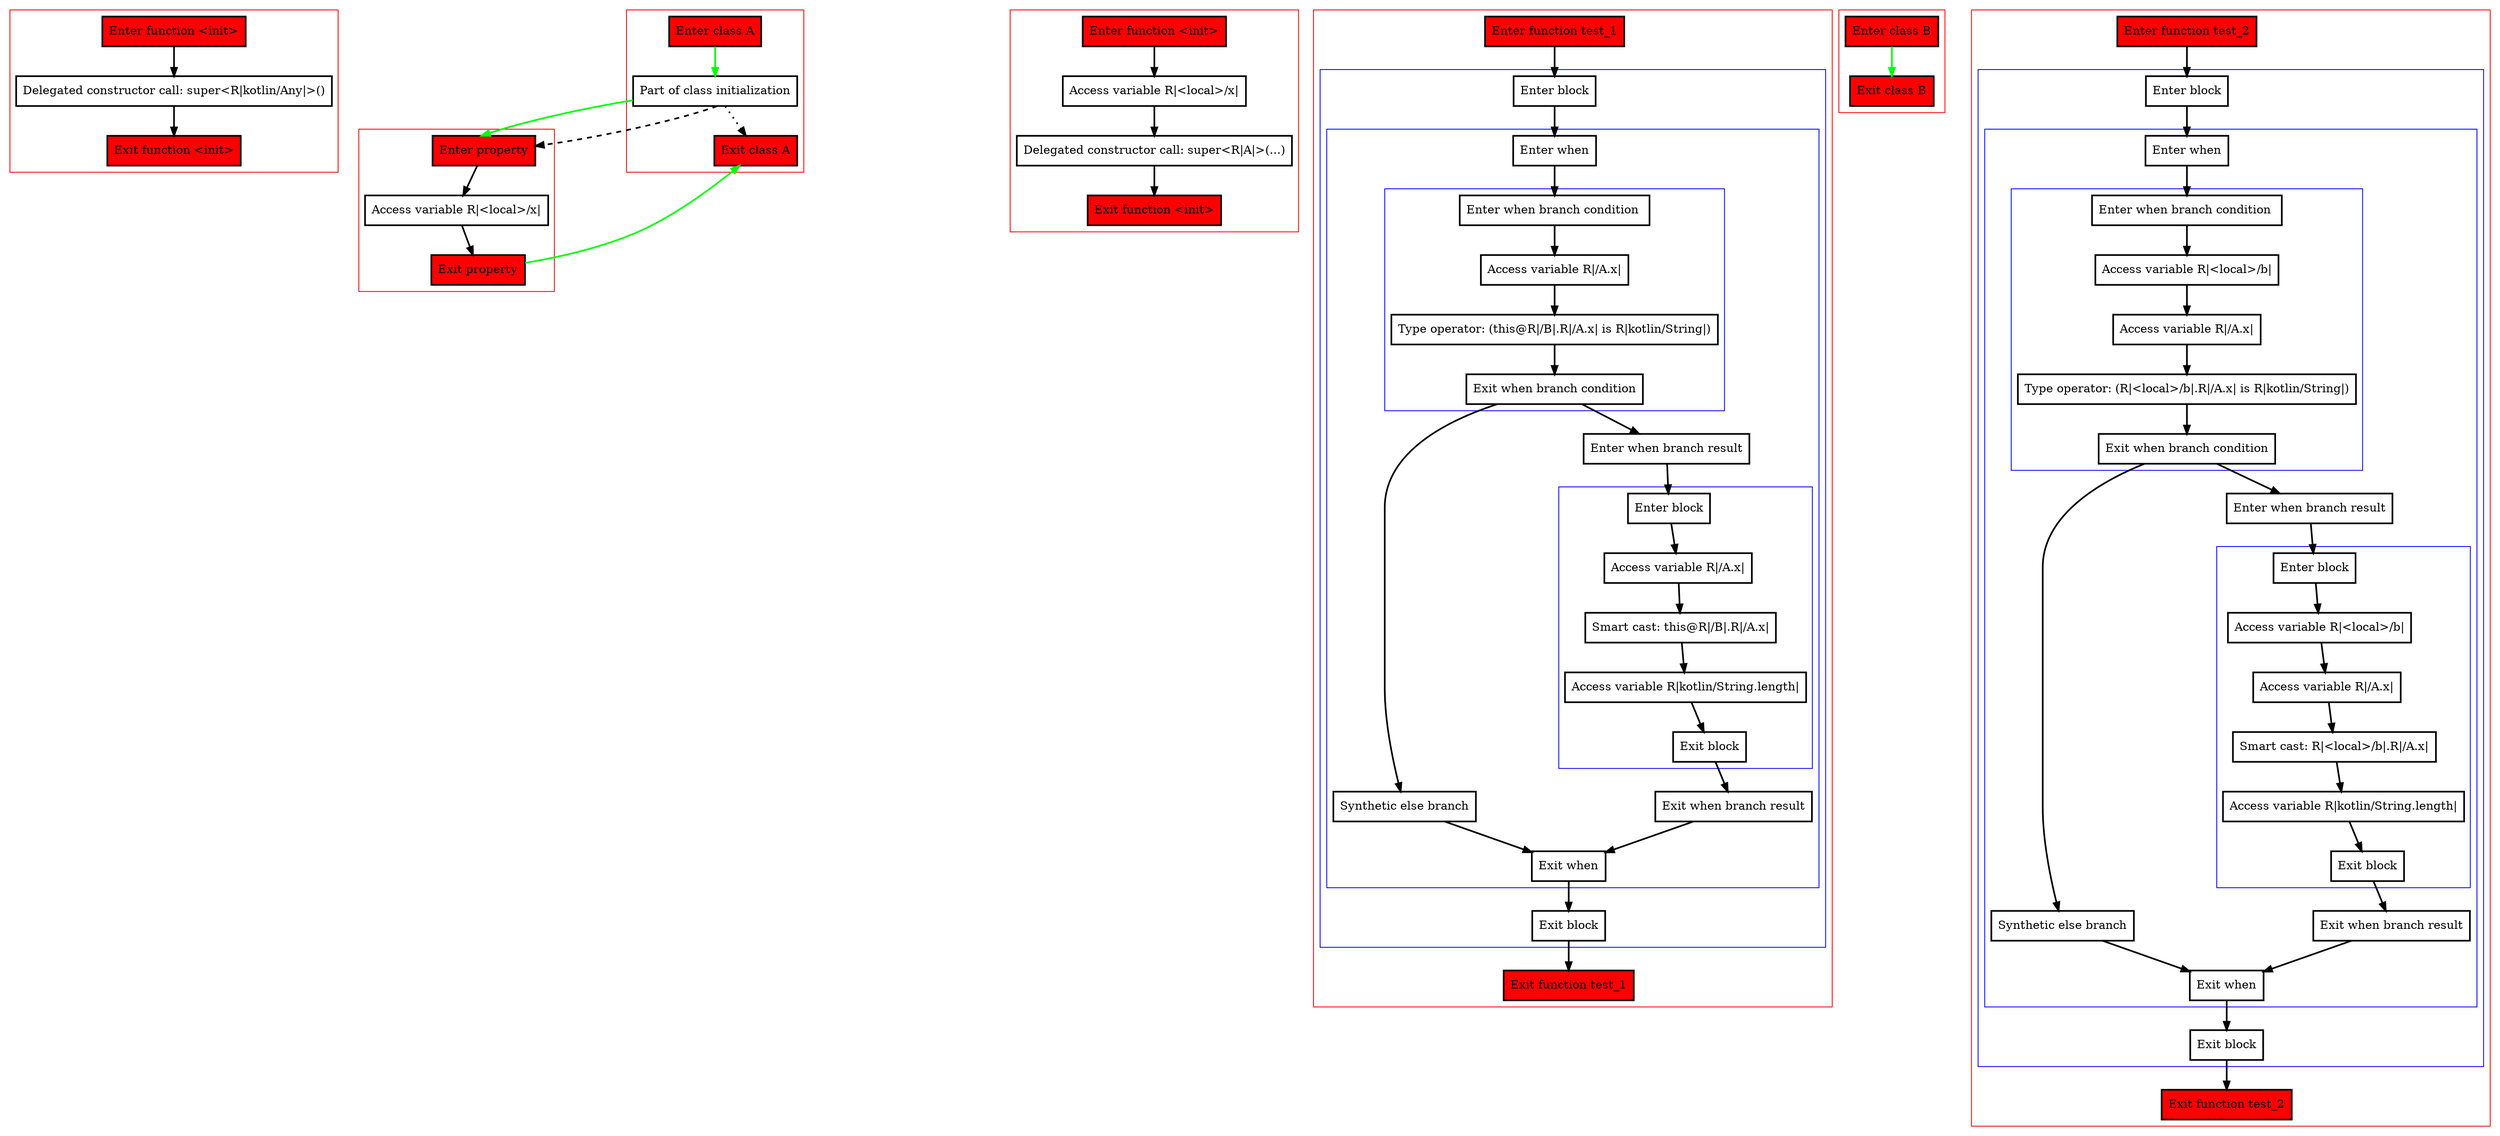 digraph overridenOpenVal_kt {
    graph [nodesep=3]
    node [shape=box penwidth=2]
    edge [penwidth=2]

    subgraph cluster_0 {
        color=red
        0 [label="Enter function <init>" style="filled" fillcolor=red];
        1 [label="Delegated constructor call: super<R|kotlin/Any|>()"];
        2 [label="Exit function <init>" style="filled" fillcolor=red];
    }
    0 -> {1};
    1 -> {2};

    subgraph cluster_1 {
        color=red
        3 [label="Enter property" style="filled" fillcolor=red];
        4 [label="Access variable R|<local>/x|"];
        5 [label="Exit property" style="filled" fillcolor=red];
    }
    3 -> {4};
    4 -> {5};
    5 -> {8} [color=green];

    subgraph cluster_2 {
        color=red
        6 [label="Enter class A" style="filled" fillcolor=red];
        7 [label="Part of class initialization"];
        8 [label="Exit class A" style="filled" fillcolor=red];
    }
    6 -> {7} [color=green];
    7 -> {8} [style=dotted];
    7 -> {3} [color=green];
    7 -> {3} [style=dashed];

    subgraph cluster_3 {
        color=red
        9 [label="Enter function <init>" style="filled" fillcolor=red];
        10 [label="Access variable R|<local>/x|"];
        11 [label="Delegated constructor call: super<R|A|>(...)"];
        12 [label="Exit function <init>" style="filled" fillcolor=red];
    }
    9 -> {10};
    10 -> {11};
    11 -> {12};

    subgraph cluster_4 {
        color=red
        13 [label="Enter function test_1" style="filled" fillcolor=red];
        subgraph cluster_5 {
            color=blue
            14 [label="Enter block"];
            subgraph cluster_6 {
                color=blue
                15 [label="Enter when"];
                subgraph cluster_7 {
                    color=blue
                    16 [label="Enter when branch condition "];
                    17 [label="Access variable R|/A.x|"];
                    18 [label="Type operator: (this@R|/B|.R|/A.x| is R|kotlin/String|)"];
                    19 [label="Exit when branch condition"];
                }
                20 [label="Synthetic else branch"];
                21 [label="Enter when branch result"];
                subgraph cluster_8 {
                    color=blue
                    22 [label="Enter block"];
                    23 [label="Access variable R|/A.x|"];
                    24 [label="Smart cast: this@R|/B|.R|/A.x|"];
                    25 [label="Access variable R|kotlin/String.length|"];
                    26 [label="Exit block"];
                }
                27 [label="Exit when branch result"];
                28 [label="Exit when"];
            }
            29 [label="Exit block"];
        }
        30 [label="Exit function test_1" style="filled" fillcolor=red];
    }
    13 -> {14};
    14 -> {15};
    15 -> {16};
    16 -> {17};
    17 -> {18};
    18 -> {19};
    19 -> {21 20};
    20 -> {28};
    21 -> {22};
    22 -> {23};
    23 -> {24};
    24 -> {25};
    25 -> {26};
    26 -> {27};
    27 -> {28};
    28 -> {29};
    29 -> {30};

    subgraph cluster_9 {
        color=red
        31 [label="Enter class B" style="filled" fillcolor=red];
        32 [label="Exit class B" style="filled" fillcolor=red];
    }
    31 -> {32} [color=green];

    subgraph cluster_10 {
        color=red
        33 [label="Enter function test_2" style="filled" fillcolor=red];
        subgraph cluster_11 {
            color=blue
            34 [label="Enter block"];
            subgraph cluster_12 {
                color=blue
                35 [label="Enter when"];
                subgraph cluster_13 {
                    color=blue
                    36 [label="Enter when branch condition "];
                    37 [label="Access variable R|<local>/b|"];
                    38 [label="Access variable R|/A.x|"];
                    39 [label="Type operator: (R|<local>/b|.R|/A.x| is R|kotlin/String|)"];
                    40 [label="Exit when branch condition"];
                }
                41 [label="Synthetic else branch"];
                42 [label="Enter when branch result"];
                subgraph cluster_14 {
                    color=blue
                    43 [label="Enter block"];
                    44 [label="Access variable R|<local>/b|"];
                    45 [label="Access variable R|/A.x|"];
                    46 [label="Smart cast: R|<local>/b|.R|/A.x|"];
                    47 [label="Access variable R|kotlin/String.length|"];
                    48 [label="Exit block"];
                }
                49 [label="Exit when branch result"];
                50 [label="Exit when"];
            }
            51 [label="Exit block"];
        }
        52 [label="Exit function test_2" style="filled" fillcolor=red];
    }
    33 -> {34};
    34 -> {35};
    35 -> {36};
    36 -> {37};
    37 -> {38};
    38 -> {39};
    39 -> {40};
    40 -> {42 41};
    41 -> {50};
    42 -> {43};
    43 -> {44};
    44 -> {45};
    45 -> {46};
    46 -> {47};
    47 -> {48};
    48 -> {49};
    49 -> {50};
    50 -> {51};
    51 -> {52};

}
